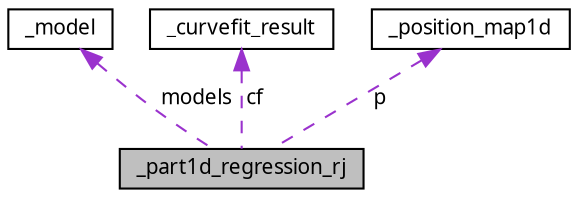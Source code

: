 digraph "_part1d_regression_rj"
{
  edge [fontname="FreeSans.ttf",fontsize="10",labelfontname="FreeSans.ttf",labelfontsize="10"];
  node [fontname="FreeSans.ttf",fontsize="10",shape=record];
  Node1 [label="_part1d_regression_rj",height=0.2,width=0.4,color="black", fillcolor="grey75", style="filled", fontcolor="black"];
  Node2 -> Node1 [dir="back",color="darkorchid3",fontsize="10",style="dashed",label=" models" ,fontname="FreeSans.ttf"];
  Node2 [label="_model",height=0.2,width=0.4,color="black", fillcolor="white", style="filled",URL="$struct__model.html"];
  Node3 -> Node1 [dir="back",color="darkorchid3",fontsize="10",style="dashed",label=" cf" ,fontname="FreeSans.ttf"];
  Node3 [label="_curvefit_result",height=0.2,width=0.4,color="black", fillcolor="white", style="filled",URL="$struct__curvefit__result.html"];
  Node4 -> Node1 [dir="back",color="darkorchid3",fontsize="10",style="dashed",label=" p" ,fontname="FreeSans.ttf"];
  Node4 [label="_position_map1d",height=0.2,width=0.4,color="black", fillcolor="white", style="filled",URL="$struct__position__map1d.html"];
}

